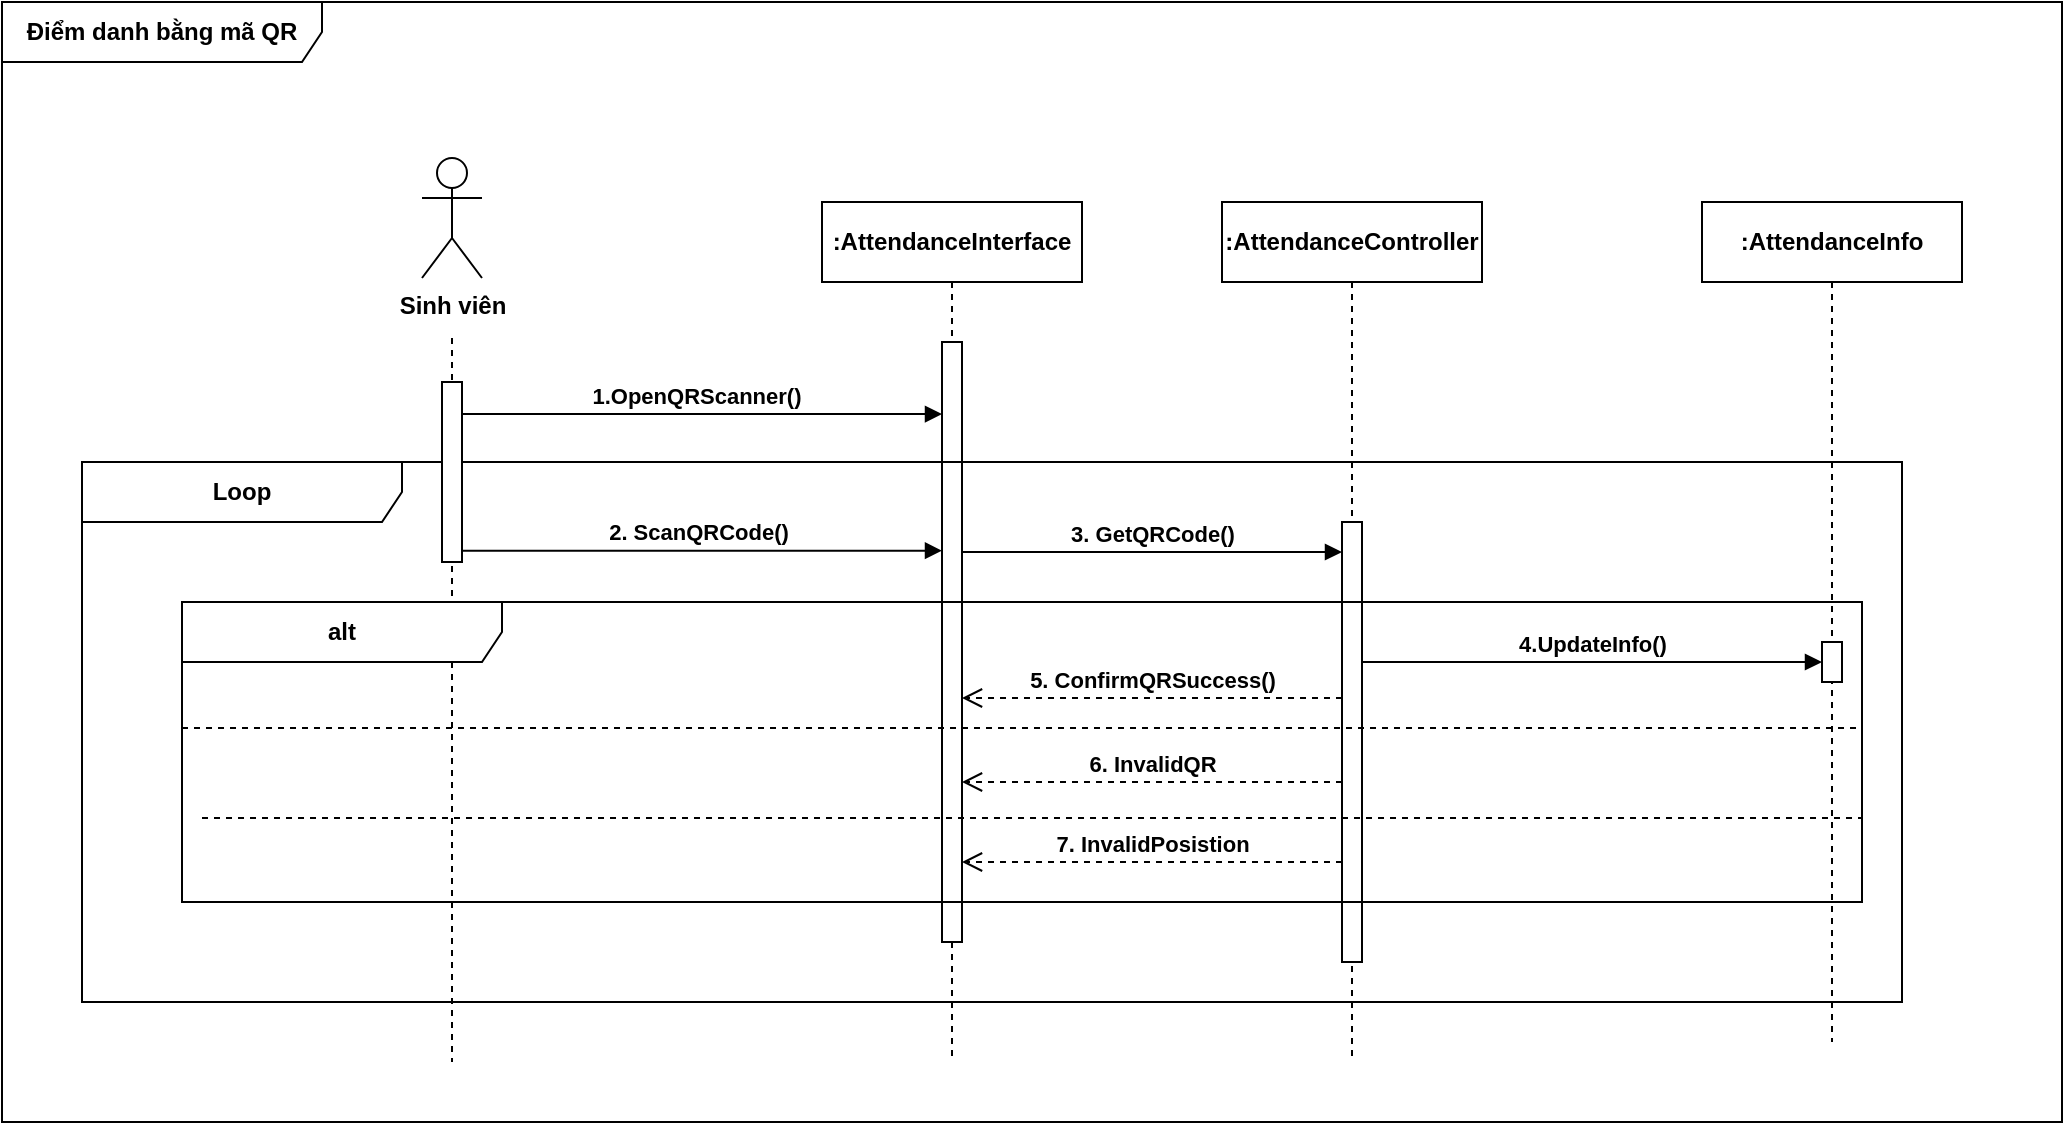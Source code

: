 <mxfile version="26.1.1">
  <diagram name="Page-1" id="2YBvvXClWsGukQMizWep">
    <mxGraphModel grid="1" page="1" gridSize="10" guides="1" tooltips="1" connect="1" arrows="1" fold="1" pageScale="1" pageWidth="850" pageHeight="1100" math="0" shadow="0">
      <root>
        <mxCell id="0" />
        <mxCell id="1" parent="0" />
        <mxCell id="aM9ryv3xv72pqoxQDRHE-5" value="&lt;b&gt;:AttendanceController&lt;/b&gt;" style="shape=umlLifeline;perimeter=lifelinePerimeter;whiteSpace=wrap;html=1;container=0;dropTarget=0;collapsible=0;recursiveResize=0;outlineConnect=0;portConstraint=eastwest;newEdgeStyle={&quot;edgeStyle&quot;:&quot;elbowEdgeStyle&quot;,&quot;elbow&quot;:&quot;vertical&quot;,&quot;curved&quot;:0,&quot;rounded&quot;:0};" vertex="1" parent="1">
          <mxGeometry x="210" y="40" width="130" height="430" as="geometry" />
        </mxCell>
        <mxCell id="aM9ryv3xv72pqoxQDRHE-6" value="" style="html=1;points=[];perimeter=orthogonalPerimeter;outlineConnect=0;targetShapes=umlLifeline;portConstraint=eastwest;newEdgeStyle={&quot;edgeStyle&quot;:&quot;elbowEdgeStyle&quot;,&quot;elbow&quot;:&quot;vertical&quot;,&quot;curved&quot;:0,&quot;rounded&quot;:0};" vertex="1" parent="aM9ryv3xv72pqoxQDRHE-5">
          <mxGeometry x="60" y="160" width="10" height="220" as="geometry" />
        </mxCell>
        <mxCell id="aM9ryv3xv72pqoxQDRHE-7" value="1.OpenQRScanner()" style="html=1;verticalAlign=bottom;endArrow=block;elbow=vertical;rounded=0;exitX=0.105;exitY=0.68;exitDx=0;exitDy=0;exitPerimeter=0;fontStyle=1" edge="1" parent="1" source="i8TA8cNmWOimtNWkmogZ-5" target="aM9ryv3xv72pqoxQDRHE-2">
          <mxGeometry relative="1" as="geometry">
            <mxPoint x="25" y="150" as="sourcePoint" />
            <mxPoint x="220" y="150" as="targetPoint" />
          </mxGeometry>
        </mxCell>
        <mxCell id="aM9ryv3xv72pqoxQDRHE-8" value="&lt;b&gt;5. ConfirmQRSuccess()&lt;/b&gt;" style="html=1;verticalAlign=bottom;endArrow=open;dashed=1;endSize=8;edgeStyle=elbowEdgeStyle;elbow=vertical;curved=0;rounded=0;" edge="1" parent="1" target="aM9ryv3xv72pqoxQDRHE-2">
          <mxGeometry relative="1" as="geometry">
            <mxPoint x="85" y="288" as="targetPoint" />
            <Array as="points">
              <mxPoint x="190" y="288" />
            </Array>
            <mxPoint x="270" y="288" as="sourcePoint" />
          </mxGeometry>
        </mxCell>
        <mxCell id="i8TA8cNmWOimtNWkmogZ-1" value="&lt;b&gt;Sinh viên&lt;/b&gt;" style="shape=umlActor;verticalLabelPosition=bottom;verticalAlign=top;html=1;" vertex="1" parent="1">
          <mxGeometry x="-190" y="18" width="30" height="60" as="geometry" />
        </mxCell>
        <mxCell id="i8TA8cNmWOimtNWkmogZ-2" value="&lt;b&gt;:AttendanceInfo&lt;/b&gt;" style="shape=umlLifeline;perimeter=lifelinePerimeter;whiteSpace=wrap;html=1;container=0;dropTarget=0;collapsible=0;recursiveResize=0;outlineConnect=0;portConstraint=eastwest;newEdgeStyle={&quot;edgeStyle&quot;:&quot;elbowEdgeStyle&quot;,&quot;elbow&quot;:&quot;vertical&quot;,&quot;curved&quot;:0,&quot;rounded&quot;:0};" vertex="1" parent="1">
          <mxGeometry x="450" y="40" width="130" height="420" as="geometry" />
        </mxCell>
        <mxCell id="i8TA8cNmWOimtNWkmogZ-3" value="" style="html=1;points=[];perimeter=orthogonalPerimeter;outlineConnect=0;targetShapes=umlLifeline;portConstraint=eastwest;newEdgeStyle={&quot;edgeStyle&quot;:&quot;elbowEdgeStyle&quot;,&quot;elbow&quot;:&quot;vertical&quot;,&quot;curved&quot;:0,&quot;rounded&quot;:0};" vertex="1" parent="i8TA8cNmWOimtNWkmogZ-2">
          <mxGeometry x="60" y="220" width="10" height="20" as="geometry" />
        </mxCell>
        <mxCell id="i8TA8cNmWOimtNWkmogZ-5" value="" style="line;strokeWidth=1;direction=south;html=1;dashed=1;" vertex="1" parent="1">
          <mxGeometry x="-180" y="108" width="10" height="362" as="geometry" />
        </mxCell>
        <mxCell id="i8TA8cNmWOimtNWkmogZ-6" value="2. ScanQRCode()" style="html=1;verticalAlign=bottom;endArrow=block;elbow=vertical;rounded=0;exitX=0.207;exitY=0.36;exitDx=0;exitDy=0;exitPerimeter=0;fontStyle=1" edge="1" parent="1" target="aM9ryv3xv72pqoxQDRHE-2">
          <mxGeometry relative="1" as="geometry">
            <mxPoint x="-173.6" y="214.351" as="sourcePoint" />
            <mxPoint x="75" y="214.351" as="targetPoint" />
          </mxGeometry>
        </mxCell>
        <mxCell id="i8TA8cNmWOimtNWkmogZ-7" value="3. GetQRCode()" style="html=1;verticalAlign=bottom;endArrow=block;elbow=vertical;rounded=0;fontStyle=1;exitX=0.5;exitY=0.421;exitDx=0;exitDy=0;exitPerimeter=0;" edge="1" parent="1">
          <mxGeometry relative="1" as="geometry">
            <mxPoint x="80" y="214.99" as="sourcePoint" />
            <mxPoint x="270" y="215" as="targetPoint" />
          </mxGeometry>
        </mxCell>
        <mxCell id="aM9ryv3xv72pqoxQDRHE-1" value="&lt;b&gt;:AttendanceInterface&lt;/b&gt;" style="shape=umlLifeline;perimeter=lifelinePerimeter;whiteSpace=wrap;html=1;container=0;dropTarget=0;collapsible=0;recursiveResize=0;outlineConnect=0;portConstraint=eastwest;newEdgeStyle={&quot;edgeStyle&quot;:&quot;elbowEdgeStyle&quot;,&quot;elbow&quot;:&quot;vertical&quot;,&quot;curved&quot;:0,&quot;rounded&quot;:0};" vertex="1" parent="1">
          <mxGeometry x="10" y="40" width="130" height="430" as="geometry" />
        </mxCell>
        <mxCell id="aM9ryv3xv72pqoxQDRHE-2" value="" style="html=1;points=[];perimeter=orthogonalPerimeter;outlineConnect=0;targetShapes=umlLifeline;portConstraint=eastwest;newEdgeStyle={&quot;edgeStyle&quot;:&quot;elbowEdgeStyle&quot;,&quot;elbow&quot;:&quot;vertical&quot;,&quot;curved&quot;:0,&quot;rounded&quot;:0};" vertex="1" parent="aM9ryv3xv72pqoxQDRHE-1">
          <mxGeometry x="60" y="70" width="10" height="300" as="geometry" />
        </mxCell>
        <mxCell id="i8TA8cNmWOimtNWkmogZ-9" value="&lt;b&gt;Điểm danh bằng mã QR&lt;/b&gt;" style="shape=umlFrame;whiteSpace=wrap;html=1;pointerEvents=0;recursiveResize=0;container=1;collapsible=0;width=160;" vertex="1" parent="1">
          <mxGeometry x="-400" y="-60" width="1030" height="560" as="geometry" />
        </mxCell>
        <mxCell id="i8TA8cNmWOimtNWkmogZ-10" value="&lt;b&gt;Loop&lt;/b&gt;" style="shape=umlFrame;whiteSpace=wrap;html=1;pointerEvents=0;recursiveResize=0;container=1;collapsible=0;width=160;" vertex="1" parent="i8TA8cNmWOimtNWkmogZ-9">
          <mxGeometry x="40" y="230" width="910" height="270" as="geometry" />
        </mxCell>
        <mxCell id="i8TA8cNmWOimtNWkmogZ-11" value="" style="html=1;points=[];perimeter=orthogonalPerimeter;outlineConnect=0;targetShapes=umlLifeline;portConstraint=eastwest;newEdgeStyle={&quot;edgeStyle&quot;:&quot;elbowEdgeStyle&quot;,&quot;elbow&quot;:&quot;vertical&quot;,&quot;curved&quot;:0,&quot;rounded&quot;:0};" vertex="1" parent="i8TA8cNmWOimtNWkmogZ-10">
          <mxGeometry x="180" y="-40" width="10" height="90" as="geometry" />
        </mxCell>
        <mxCell id="i8TA8cNmWOimtNWkmogZ-19" value="4.UpdateInfo()" style="html=1;verticalAlign=bottom;endArrow=block;elbow=vertical;rounded=0;fontStyle=1;exitX=0.5;exitY=0.421;exitDx=0;exitDy=0;exitPerimeter=0;" edge="1" parent="i8TA8cNmWOimtNWkmogZ-10" target="i8TA8cNmWOimtNWkmogZ-3">
          <mxGeometry relative="1" as="geometry">
            <mxPoint x="640" y="100" as="sourcePoint" />
            <mxPoint x="830" y="100.01" as="targetPoint" />
          </mxGeometry>
        </mxCell>
        <mxCell id="i8TA8cNmWOimtNWkmogZ-12" value="&lt;b&gt;alt&lt;/b&gt;" style="shape=umlFrame;whiteSpace=wrap;html=1;pointerEvents=0;recursiveResize=0;container=1;collapsible=0;width=160;" vertex="1" parent="1">
          <mxGeometry x="-310" y="240" width="840" height="150" as="geometry" />
        </mxCell>
        <mxCell id="i8TA8cNmWOimtNWkmogZ-14" value="" style="line;strokeWidth=1;html=1;perimeter=backbonePerimeter;points=[];outlineConnect=0;dashed=1;" vertex="1" parent="i8TA8cNmWOimtNWkmogZ-12">
          <mxGeometry y="58" width="840" height="10" as="geometry" />
        </mxCell>
        <mxCell id="i8TA8cNmWOimtNWkmogZ-15" value="&lt;b&gt;6. InvalidQR&lt;/b&gt;" style="html=1;verticalAlign=bottom;endArrow=open;dashed=1;endSize=8;edgeStyle=elbowEdgeStyle;elbow=vertical;curved=0;rounded=0;" edge="1" parent="i8TA8cNmWOimtNWkmogZ-12" target="aM9ryv3xv72pqoxQDRHE-2">
          <mxGeometry relative="1" as="geometry">
            <mxPoint x="395" y="90" as="targetPoint" />
            <Array as="points">
              <mxPoint x="500" y="90" />
            </Array>
            <mxPoint x="580" y="90" as="sourcePoint" />
          </mxGeometry>
        </mxCell>
        <mxCell id="i8TA8cNmWOimtNWkmogZ-16" value="&lt;b&gt;7. InvalidPosistion&lt;/b&gt;" style="html=1;verticalAlign=bottom;endArrow=open;dashed=1;endSize=8;edgeStyle=elbowEdgeStyle;elbow=vertical;curved=0;rounded=0;" edge="1" parent="i8TA8cNmWOimtNWkmogZ-12" target="aM9ryv3xv72pqoxQDRHE-2">
          <mxGeometry relative="1" as="geometry">
            <mxPoint x="400" y="130" as="targetPoint" />
            <Array as="points">
              <mxPoint x="505" y="130" />
            </Array>
            <mxPoint x="580" y="130" as="sourcePoint" />
          </mxGeometry>
        </mxCell>
        <mxCell id="i8TA8cNmWOimtNWkmogZ-17" value="" style="line;strokeWidth=1;html=1;perimeter=backbonePerimeter;points=[];outlineConnect=0;dashed=1;" vertex="1" parent="i8TA8cNmWOimtNWkmogZ-12">
          <mxGeometry x="10" y="103" width="830" height="10" as="geometry" />
        </mxCell>
      </root>
    </mxGraphModel>
  </diagram>
</mxfile>
